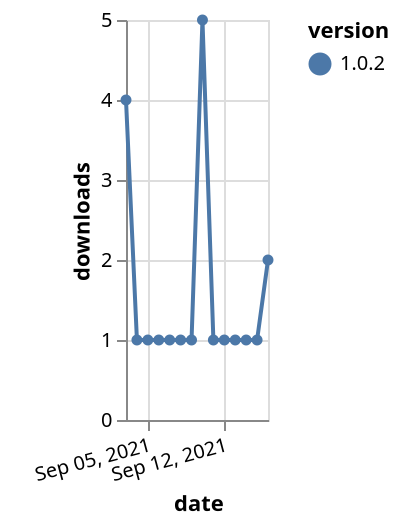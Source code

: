{"$schema": "https://vega.github.io/schema/vega-lite/v5.json", "description": "A simple bar chart with embedded data.", "data": {"values": [{"date": "2021-09-03", "total": 72, "delta": 4, "version": "1.0.2"}, {"date": "2021-09-04", "total": 73, "delta": 1, "version": "1.0.2"}, {"date": "2021-09-05", "total": 74, "delta": 1, "version": "1.0.2"}, {"date": "2021-09-06", "total": 75, "delta": 1, "version": "1.0.2"}, {"date": "2021-09-07", "total": 76, "delta": 1, "version": "1.0.2"}, {"date": "2021-09-08", "total": 77, "delta": 1, "version": "1.0.2"}, {"date": "2021-09-09", "total": 78, "delta": 1, "version": "1.0.2"}, {"date": "2021-09-10", "total": 83, "delta": 5, "version": "1.0.2"}, {"date": "2021-09-11", "total": 84, "delta": 1, "version": "1.0.2"}, {"date": "2021-09-12", "total": 85, "delta": 1, "version": "1.0.2"}, {"date": "2021-09-13", "total": 86, "delta": 1, "version": "1.0.2"}, {"date": "2021-09-14", "total": 87, "delta": 1, "version": "1.0.2"}, {"date": "2021-09-15", "total": 88, "delta": 1, "version": "1.0.2"}, {"date": "2021-09-16", "total": 90, "delta": 2, "version": "1.0.2"}]}, "width": "container", "mark": {"type": "line", "point": {"filled": true}}, "encoding": {"x": {"field": "date", "type": "temporal", "timeUnit": "yearmonthdate", "title": "date", "axis": {"labelAngle": -15}}, "y": {"field": "delta", "type": "quantitative", "title": "downloads"}, "color": {"field": "version", "type": "nominal"}, "tooltip": {"field": "delta"}}}